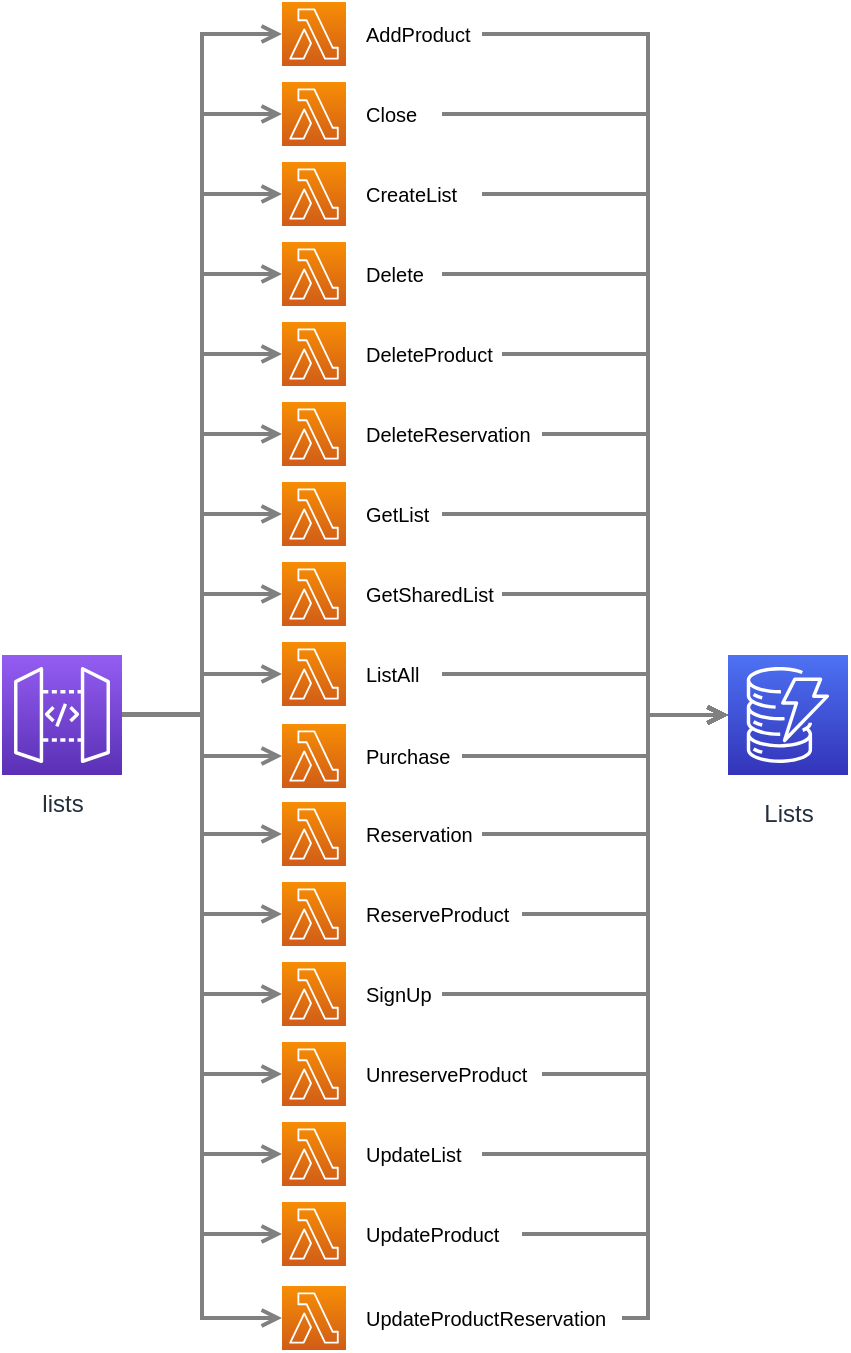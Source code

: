 <mxfile version="13.0.1" type="device"><diagram id="Ht1M8jgEwFfnCIfOTk4-" name="Page-1"><mxGraphModel dx="846" dy="830" grid="1" gridSize="10" guides="1" tooltips="1" connect="1" arrows="1" fold="1" page="1" pageScale="1" pageWidth="1169" pageHeight="827" math="0" shadow="0"><root><mxCell id="0"/><mxCell id="1" parent="0"/><mxCell id="UEzPUAAOIrF-is8g5C7q-119" value="Lists" style="outlineConnect=0;fontColor=#232F3E;gradientColor=#4D72F3;gradientDirection=north;fillColor=#3334B9;strokeColor=#ffffff;dashed=0;verticalLabelPosition=bottom;verticalAlign=top;align=center;html=1;fontSize=12;fontStyle=0;aspect=fixed;shape=mxgraph.aws4.resourceIcon;resIcon=mxgraph.aws4.dynamodb;labelBackgroundColor=#ffffff;spacingTop=5;" parent="1" vertex="1"><mxGeometry x="480.0" y="346.5" width="60" height="60" as="geometry"/></mxCell><mxCell id="46STTc2HqNuebg1G17wp-19" value="" style="outlineConnect=0;fontColor=#232F3E;gradientColor=#F78E04;gradientDirection=north;fillColor=#D05C17;strokeColor=#ffffff;dashed=0;verticalLabelPosition=bottom;verticalAlign=top;align=center;html=1;fontSize=12;fontStyle=0;aspect=fixed;shape=mxgraph.aws4.resourceIcon;resIcon=mxgraph.aws4.lambda;" vertex="1" parent="1"><mxGeometry x="257" y="20" width="32" height="32" as="geometry"/></mxCell><mxCell id="46STTc2HqNuebg1G17wp-20" value="lists" style="outlineConnect=0;fontColor=#232F3E;gradientColor=#945DF2;gradientDirection=north;fillColor=#5A30B5;strokeColor=#ffffff;dashed=0;verticalLabelPosition=bottom;verticalAlign=top;align=center;html=1;fontSize=12;fontStyle=0;aspect=fixed;shape=mxgraph.aws4.resourceIcon;resIcon=mxgraph.aws4.api_gateway;labelBackgroundColor=#ffffff;" vertex="1" parent="1"><mxGeometry x="117" y="346.5" width="60" height="60" as="geometry"/></mxCell><mxCell id="46STTc2HqNuebg1G17wp-21" style="edgeStyle=orthogonalEdgeStyle;rounded=0;orthogonalLoop=1;jettySize=auto;html=1;startArrow=open;startFill=0;endArrow=none;endFill=0;strokeWidth=2;strokeColor=#808080;" edge="1" parent="1" source="46STTc2HqNuebg1G17wp-54" target="46STTc2HqNuebg1G17wp-20"><mxGeometry relative="1" as="geometry"><mxPoint x="309" y="139" as="sourcePoint"/><mxPoint x="177" y="129.0" as="targetPoint"/></mxGeometry></mxCell><mxCell id="46STTc2HqNuebg1G17wp-23" value="&lt;font style=&quot;font-size: 10px&quot;&gt;AddProduct&lt;/font&gt;" style="text;html=1;strokeColor=none;fillColor=none;align=left;verticalAlign=middle;whiteSpace=wrap;rounded=0;" vertex="1" parent="1"><mxGeometry x="297" y="26.5" width="60" height="19" as="geometry"/></mxCell><mxCell id="46STTc2HqNuebg1G17wp-24" value="" style="outlineConnect=0;fontColor=#232F3E;gradientColor=#F78E04;gradientDirection=north;fillColor=#D05C17;strokeColor=#ffffff;dashed=0;verticalLabelPosition=bottom;verticalAlign=top;align=center;html=1;fontSize=12;fontStyle=0;aspect=fixed;shape=mxgraph.aws4.resourceIcon;resIcon=mxgraph.aws4.lambda;" vertex="1" parent="1"><mxGeometry x="257" y="60" width="32" height="32" as="geometry"/></mxCell><mxCell id="46STTc2HqNuebg1G17wp-25" value="&lt;font style=&quot;font-size: 10px&quot;&gt;Close&lt;/font&gt;" style="text;html=1;strokeColor=none;fillColor=none;align=left;verticalAlign=middle;whiteSpace=wrap;rounded=0;" vertex="1" parent="1"><mxGeometry x="297" y="66.5" width="40" height="19" as="geometry"/></mxCell><mxCell id="46STTc2HqNuebg1G17wp-26" value="" style="outlineConnect=0;fontColor=#232F3E;gradientColor=#F78E04;gradientDirection=north;fillColor=#D05C17;strokeColor=#ffffff;dashed=0;verticalLabelPosition=bottom;verticalAlign=top;align=center;html=1;fontSize=12;fontStyle=0;aspect=fixed;shape=mxgraph.aws4.resourceIcon;resIcon=mxgraph.aws4.lambda;" vertex="1" parent="1"><mxGeometry x="257" y="100" width="32" height="32" as="geometry"/></mxCell><mxCell id="46STTc2HqNuebg1G17wp-27" value="&lt;font style=&quot;font-size: 10px&quot;&gt;CreateList&lt;/font&gt;" style="text;html=1;strokeColor=none;fillColor=none;align=left;verticalAlign=middle;whiteSpace=wrap;rounded=0;" vertex="1" parent="1"><mxGeometry x="297" y="106.5" width="60" height="19" as="geometry"/></mxCell><mxCell id="46STTc2HqNuebg1G17wp-28" value="" style="outlineConnect=0;fontColor=#232F3E;gradientColor=#F78E04;gradientDirection=north;fillColor=#D05C17;strokeColor=#ffffff;dashed=0;verticalLabelPosition=bottom;verticalAlign=top;align=center;html=1;fontSize=12;fontStyle=0;aspect=fixed;shape=mxgraph.aws4.resourceIcon;resIcon=mxgraph.aws4.lambda;" vertex="1" parent="1"><mxGeometry x="257" y="140" width="32" height="32" as="geometry"/></mxCell><mxCell id="46STTc2HqNuebg1G17wp-29" value="&lt;font style=&quot;font-size: 10px&quot;&gt;Delete&lt;/font&gt;" style="text;html=1;strokeColor=none;fillColor=none;align=left;verticalAlign=middle;whiteSpace=wrap;rounded=0;" vertex="1" parent="1"><mxGeometry x="297" y="146.5" width="40" height="19" as="geometry"/></mxCell><mxCell id="46STTc2HqNuebg1G17wp-30" value="" style="outlineConnect=0;fontColor=#232F3E;gradientColor=#F78E04;gradientDirection=north;fillColor=#D05C17;strokeColor=#ffffff;dashed=0;verticalLabelPosition=bottom;verticalAlign=top;align=center;html=1;fontSize=12;fontStyle=0;aspect=fixed;shape=mxgraph.aws4.resourceIcon;resIcon=mxgraph.aws4.lambda;" vertex="1" parent="1"><mxGeometry x="257" y="180" width="32" height="32" as="geometry"/></mxCell><mxCell id="46STTc2HqNuebg1G17wp-31" value="&lt;font style=&quot;font-size: 10px&quot;&gt;DeleteProduct&lt;/font&gt;" style="text;html=1;strokeColor=none;fillColor=none;align=left;verticalAlign=middle;whiteSpace=wrap;rounded=0;" vertex="1" parent="1"><mxGeometry x="297" y="186.5" width="70" height="19" as="geometry"/></mxCell><mxCell id="46STTc2HqNuebg1G17wp-33" style="edgeStyle=orthogonalEdgeStyle;rounded=0;orthogonalLoop=1;jettySize=auto;html=1;startArrow=open;startFill=0;endArrow=none;endFill=0;strokeWidth=2;strokeColor=#808080;" edge="1" parent="1" source="46STTc2HqNuebg1G17wp-26" target="46STTc2HqNuebg1G17wp-20"><mxGeometry relative="1" as="geometry"><mxPoint x="257" y="187" as="sourcePoint"/><mxPoint x="177" y="129.0" as="targetPoint"/><Array as="points"><mxPoint x="217" y="116"/><mxPoint x="217" y="376"/></Array></mxGeometry></mxCell><mxCell id="46STTc2HqNuebg1G17wp-34" style="edgeStyle=orthogonalEdgeStyle;rounded=0;orthogonalLoop=1;jettySize=auto;html=1;startArrow=open;startFill=0;endArrow=none;endFill=0;strokeWidth=2;strokeColor=#808080;" edge="1" parent="1" source="46STTc2HqNuebg1G17wp-24" target="46STTc2HqNuebg1G17wp-20"><mxGeometry relative="1" as="geometry"><mxPoint x="267" y="187" as="sourcePoint"/><mxPoint x="177" y="129.0" as="targetPoint"/><Array as="points"><mxPoint x="217" y="76"/><mxPoint x="217" y="376"/></Array></mxGeometry></mxCell><mxCell id="46STTc2HqNuebg1G17wp-35" style="edgeStyle=orthogonalEdgeStyle;rounded=0;orthogonalLoop=1;jettySize=auto;html=1;startArrow=open;startFill=0;endArrow=none;endFill=0;strokeWidth=2;strokeColor=#808080;" edge="1" parent="1" source="46STTc2HqNuebg1G17wp-19" target="46STTc2HqNuebg1G17wp-20"><mxGeometry relative="1" as="geometry"><mxPoint x="267" y="99" as="sourcePoint"/><mxPoint x="187" y="152" as="targetPoint"/><Array as="points"><mxPoint x="217" y="36"/><mxPoint x="217" y="376"/></Array></mxGeometry></mxCell><mxCell id="46STTc2HqNuebg1G17wp-38" style="edgeStyle=orthogonalEdgeStyle;rounded=0;orthogonalLoop=1;jettySize=auto;html=1;startArrow=open;startFill=0;endArrow=none;endFill=0;strokeWidth=2;strokeColor=#808080;entryX=1;entryY=0.5;entryDx=0;entryDy=0;" edge="1" parent="1" source="UEzPUAAOIrF-is8g5C7q-119" target="46STTc2HqNuebg1G17wp-27"><mxGeometry relative="1" as="geometry"><mxPoint x="450" y="141.66" as="sourcePoint"/><mxPoint x="370" y="141.66" as="targetPoint"/><Array as="points"><mxPoint x="440" y="376"/><mxPoint x="440" y="116"/></Array></mxGeometry></mxCell><mxCell id="46STTc2HqNuebg1G17wp-39" style="edgeStyle=orthogonalEdgeStyle;rounded=0;orthogonalLoop=1;jettySize=auto;html=1;startArrow=open;startFill=0;endArrow=none;endFill=0;strokeWidth=2;strokeColor=#808080;entryX=1;entryY=0.5;entryDx=0;entryDy=0;" edge="1" parent="1" source="UEzPUAAOIrF-is8g5C7q-119" target="46STTc2HqNuebg1G17wp-23"><mxGeometry relative="1" as="geometry"><mxPoint x="480.0" y="142" as="sourcePoint"/><mxPoint x="398" y="36" as="targetPoint"/><Array as="points"><mxPoint x="440" y="376"/><mxPoint x="440" y="36"/></Array></mxGeometry></mxCell><mxCell id="46STTc2HqNuebg1G17wp-40" style="edgeStyle=orthogonalEdgeStyle;rounded=0;orthogonalLoop=1;jettySize=auto;html=1;startArrow=open;startFill=0;endArrow=none;endFill=0;strokeWidth=2;strokeColor=#808080;entryX=1;entryY=0.5;entryDx=0;entryDy=0;" edge="1" parent="1" source="UEzPUAAOIrF-is8g5C7q-119" target="46STTc2HqNuebg1G17wp-25"><mxGeometry relative="1" as="geometry"><mxPoint x="490.0" y="152" as="sourcePoint"/><mxPoint x="408" y="46" as="targetPoint"/><Array as="points"><mxPoint x="440" y="376"/><mxPoint x="440" y="76"/></Array></mxGeometry></mxCell><mxCell id="46STTc2HqNuebg1G17wp-42" style="edgeStyle=orthogonalEdgeStyle;rounded=0;orthogonalLoop=1;jettySize=auto;html=1;startArrow=open;startFill=0;endArrow=none;endFill=0;strokeWidth=2;strokeColor=#808080;entryX=1;entryY=0.5;entryDx=0;entryDy=0;" edge="1" parent="1" source="UEzPUAAOIrF-is8g5C7q-119" target="46STTc2HqNuebg1G17wp-29"><mxGeometry relative="1" as="geometry"><mxPoint x="490.0" y="152" as="sourcePoint"/><mxPoint x="390" y="99" as="targetPoint"/><Array as="points"><mxPoint x="440" y="376"/><mxPoint x="440" y="156"/></Array></mxGeometry></mxCell><mxCell id="46STTc2HqNuebg1G17wp-43" style="edgeStyle=orthogonalEdgeStyle;rounded=0;orthogonalLoop=1;jettySize=auto;html=1;startArrow=open;startFill=0;endArrow=none;endFill=0;strokeWidth=2;strokeColor=#808080;entryX=1;entryY=0.5;entryDx=0;entryDy=0;" edge="1" parent="1" source="UEzPUAAOIrF-is8g5C7q-119" target="46STTc2HqNuebg1G17wp-31"><mxGeometry relative="1" as="geometry"><mxPoint x="490.0" y="152" as="sourcePoint"/><mxPoint x="420" y="200" as="targetPoint"/><Array as="points"><mxPoint x="440" y="376"/><mxPoint x="440" y="196"/></Array></mxGeometry></mxCell><mxCell id="46STTc2HqNuebg1G17wp-48" value="" style="outlineConnect=0;fontColor=#232F3E;gradientColor=#F78E04;gradientDirection=north;fillColor=#D05C17;strokeColor=#ffffff;dashed=0;verticalLabelPosition=bottom;verticalAlign=top;align=center;html=1;fontSize=12;fontStyle=0;aspect=fixed;shape=mxgraph.aws4.resourceIcon;resIcon=mxgraph.aws4.lambda;" vertex="1" parent="1"><mxGeometry x="257" y="220" width="32" height="32" as="geometry"/></mxCell><mxCell id="46STTc2HqNuebg1G17wp-49" value="&lt;font style=&quot;font-size: 10px&quot;&gt;DeleteReservation&lt;/font&gt;" style="text;html=1;strokeColor=none;fillColor=none;align=left;verticalAlign=middle;whiteSpace=wrap;rounded=0;" vertex="1" parent="1"><mxGeometry x="297" y="226.5" width="90" height="19" as="geometry"/></mxCell><mxCell id="46STTc2HqNuebg1G17wp-50" value="" style="outlineConnect=0;fontColor=#232F3E;gradientColor=#F78E04;gradientDirection=north;fillColor=#D05C17;strokeColor=#ffffff;dashed=0;verticalLabelPosition=bottom;verticalAlign=top;align=center;html=1;fontSize=12;fontStyle=0;aspect=fixed;shape=mxgraph.aws4.resourceIcon;resIcon=mxgraph.aws4.lambda;" vertex="1" parent="1"><mxGeometry x="257" y="260" width="32" height="32" as="geometry"/></mxCell><mxCell id="46STTc2HqNuebg1G17wp-51" value="&lt;font style=&quot;font-size: 10px&quot;&gt;GetList&lt;/font&gt;" style="text;html=1;strokeColor=none;fillColor=none;align=left;verticalAlign=middle;whiteSpace=wrap;rounded=0;" vertex="1" parent="1"><mxGeometry x="297" y="266.5" width="40" height="19" as="geometry"/></mxCell><mxCell id="46STTc2HqNuebg1G17wp-52" value="" style="outlineConnect=0;fontColor=#232F3E;gradientColor=#F78E04;gradientDirection=north;fillColor=#D05C17;strokeColor=#ffffff;dashed=0;verticalLabelPosition=bottom;verticalAlign=top;align=center;html=1;fontSize=12;fontStyle=0;aspect=fixed;shape=mxgraph.aws4.resourceIcon;resIcon=mxgraph.aws4.lambda;" vertex="1" parent="1"><mxGeometry x="257" y="300" width="32" height="32" as="geometry"/></mxCell><mxCell id="46STTc2HqNuebg1G17wp-53" value="&lt;font style=&quot;font-size: 10px&quot;&gt;GetSharedList&lt;/font&gt;" style="text;html=1;strokeColor=none;fillColor=none;align=left;verticalAlign=middle;whiteSpace=wrap;rounded=0;" vertex="1" parent="1"><mxGeometry x="297" y="306.5" width="70" height="19" as="geometry"/></mxCell><mxCell id="46STTc2HqNuebg1G17wp-54" value="" style="outlineConnect=0;fontColor=#232F3E;gradientColor=#F78E04;gradientDirection=north;fillColor=#D05C17;strokeColor=#ffffff;dashed=0;verticalLabelPosition=bottom;verticalAlign=top;align=center;html=1;fontSize=12;fontStyle=0;aspect=fixed;shape=mxgraph.aws4.resourceIcon;resIcon=mxgraph.aws4.lambda;" vertex="1" parent="1"><mxGeometry x="257" y="340" width="32" height="32" as="geometry"/></mxCell><mxCell id="46STTc2HqNuebg1G17wp-55" value="" style="outlineConnect=0;fontColor=#232F3E;gradientColor=#F78E04;gradientDirection=north;fillColor=#D05C17;strokeColor=#ffffff;dashed=0;verticalLabelPosition=bottom;verticalAlign=top;align=center;html=1;fontSize=12;fontStyle=0;aspect=fixed;shape=mxgraph.aws4.resourceIcon;resIcon=mxgraph.aws4.lambda;" vertex="1" parent="1"><mxGeometry x="257" y="381" width="32" height="32" as="geometry"/></mxCell><mxCell id="46STTc2HqNuebg1G17wp-56" value="&lt;font style=&quot;font-size: 10px&quot;&gt;Purchase&lt;/font&gt;" style="text;html=1;strokeColor=none;fillColor=none;align=left;verticalAlign=middle;whiteSpace=wrap;rounded=0;" vertex="1" parent="1"><mxGeometry x="297" y="387.5" width="50" height="19" as="geometry"/></mxCell><mxCell id="46STTc2HqNuebg1G17wp-58" value="&lt;font style=&quot;font-size: 10px&quot;&gt;ListAll&lt;/font&gt;" style="text;html=1;strokeColor=none;fillColor=none;align=left;verticalAlign=middle;whiteSpace=wrap;rounded=0;" vertex="1" parent="1"><mxGeometry x="297" y="346.5" width="40" height="19" as="geometry"/></mxCell><mxCell id="46STTc2HqNuebg1G17wp-59" value="" style="outlineConnect=0;fontColor=#232F3E;gradientColor=#F78E04;gradientDirection=north;fillColor=#D05C17;strokeColor=#ffffff;dashed=0;verticalLabelPosition=bottom;verticalAlign=top;align=center;html=1;fontSize=12;fontStyle=0;aspect=fixed;shape=mxgraph.aws4.resourceIcon;resIcon=mxgraph.aws4.lambda;" vertex="1" parent="1"><mxGeometry x="257" y="420" width="32" height="32" as="geometry"/></mxCell><mxCell id="46STTc2HqNuebg1G17wp-60" value="&lt;font style=&quot;font-size: 10px&quot;&gt;Reservation&lt;/font&gt;" style="text;html=1;strokeColor=none;fillColor=none;align=left;verticalAlign=middle;whiteSpace=wrap;rounded=0;" vertex="1" parent="1"><mxGeometry x="297" y="426.5" width="60" height="19" as="geometry"/></mxCell><mxCell id="46STTc2HqNuebg1G17wp-61" value="" style="outlineConnect=0;fontColor=#232F3E;gradientColor=#F78E04;gradientDirection=north;fillColor=#D05C17;strokeColor=#ffffff;dashed=0;verticalLabelPosition=bottom;verticalAlign=top;align=center;html=1;fontSize=12;fontStyle=0;aspect=fixed;shape=mxgraph.aws4.resourceIcon;resIcon=mxgraph.aws4.lambda;" vertex="1" parent="1"><mxGeometry x="257" y="460" width="32" height="32" as="geometry"/></mxCell><mxCell id="46STTc2HqNuebg1G17wp-62" value="&lt;font style=&quot;font-size: 10px&quot;&gt;ReserveProduct&lt;/font&gt;" style="text;html=1;strokeColor=none;fillColor=none;align=left;verticalAlign=middle;whiteSpace=wrap;rounded=0;" vertex="1" parent="1"><mxGeometry x="297" y="466.5" width="80" height="19" as="geometry"/></mxCell><mxCell id="46STTc2HqNuebg1G17wp-63" value="" style="outlineConnect=0;fontColor=#232F3E;gradientColor=#F78E04;gradientDirection=north;fillColor=#D05C17;strokeColor=#ffffff;dashed=0;verticalLabelPosition=bottom;verticalAlign=top;align=center;html=1;fontSize=12;fontStyle=0;aspect=fixed;shape=mxgraph.aws4.resourceIcon;resIcon=mxgraph.aws4.lambda;" vertex="1" parent="1"><mxGeometry x="257" y="500" width="32" height="32" as="geometry"/></mxCell><mxCell id="46STTc2HqNuebg1G17wp-64" value="&lt;font style=&quot;font-size: 10px&quot;&gt;SignUp&lt;/font&gt;" style="text;html=1;strokeColor=none;fillColor=none;align=left;verticalAlign=middle;whiteSpace=wrap;rounded=0;" vertex="1" parent="1"><mxGeometry x="297" y="506.5" width="40" height="19" as="geometry"/></mxCell><mxCell id="46STTc2HqNuebg1G17wp-65" value="" style="outlineConnect=0;fontColor=#232F3E;gradientColor=#F78E04;gradientDirection=north;fillColor=#D05C17;strokeColor=#ffffff;dashed=0;verticalLabelPosition=bottom;verticalAlign=top;align=center;html=1;fontSize=12;fontStyle=0;aspect=fixed;shape=mxgraph.aws4.resourceIcon;resIcon=mxgraph.aws4.lambda;" vertex="1" parent="1"><mxGeometry x="257" y="540" width="32" height="32" as="geometry"/></mxCell><mxCell id="46STTc2HqNuebg1G17wp-66" value="&lt;font style=&quot;font-size: 10px&quot;&gt;UnreserveProduct&lt;/font&gt;" style="text;html=1;strokeColor=none;fillColor=none;align=left;verticalAlign=middle;whiteSpace=wrap;rounded=0;" vertex="1" parent="1"><mxGeometry x="297" y="546.5" width="90" height="19" as="geometry"/></mxCell><mxCell id="46STTc2HqNuebg1G17wp-67" value="" style="outlineConnect=0;fontColor=#232F3E;gradientColor=#F78E04;gradientDirection=north;fillColor=#D05C17;strokeColor=#ffffff;dashed=0;verticalLabelPosition=bottom;verticalAlign=top;align=center;html=1;fontSize=12;fontStyle=0;aspect=fixed;shape=mxgraph.aws4.resourceIcon;resIcon=mxgraph.aws4.lambda;" vertex="1" parent="1"><mxGeometry x="257" y="580" width="32" height="32" as="geometry"/></mxCell><mxCell id="46STTc2HqNuebg1G17wp-68" value="&lt;font style=&quot;font-size: 10px&quot;&gt;UpdateList&lt;/font&gt;" style="text;html=1;strokeColor=none;fillColor=none;align=left;verticalAlign=middle;whiteSpace=wrap;rounded=0;" vertex="1" parent="1"><mxGeometry x="297" y="586.5" width="60" height="19" as="geometry"/></mxCell><mxCell id="46STTc2HqNuebg1G17wp-69" value="" style="outlineConnect=0;fontColor=#232F3E;gradientColor=#F78E04;gradientDirection=north;fillColor=#D05C17;strokeColor=#ffffff;dashed=0;verticalLabelPosition=bottom;verticalAlign=top;align=center;html=1;fontSize=12;fontStyle=0;aspect=fixed;shape=mxgraph.aws4.resourceIcon;resIcon=mxgraph.aws4.lambda;" vertex="1" parent="1"><mxGeometry x="257" y="620" width="32" height="32" as="geometry"/></mxCell><mxCell id="46STTc2HqNuebg1G17wp-70" value="" style="outlineConnect=0;fontColor=#232F3E;gradientColor=#F78E04;gradientDirection=north;fillColor=#D05C17;strokeColor=#ffffff;dashed=0;verticalLabelPosition=bottom;verticalAlign=top;align=center;html=1;fontSize=12;fontStyle=0;aspect=fixed;shape=mxgraph.aws4.resourceIcon;resIcon=mxgraph.aws4.lambda;" vertex="1" parent="1"><mxGeometry x="257" y="662" width="32" height="32" as="geometry"/></mxCell><mxCell id="46STTc2HqNuebg1G17wp-71" value="&lt;font style=&quot;font-size: 10px&quot;&gt;UpdateProductReservation&lt;/font&gt;" style="text;html=1;strokeColor=none;fillColor=none;align=left;verticalAlign=middle;whiteSpace=wrap;rounded=0;" vertex="1" parent="1"><mxGeometry x="297" y="668.5" width="130" height="19" as="geometry"/></mxCell><mxCell id="46STTc2HqNuebg1G17wp-72" value="&lt;font style=&quot;font-size: 10px&quot;&gt;UpdateProduct&lt;/font&gt;" style="text;html=1;strokeColor=none;fillColor=none;align=left;verticalAlign=middle;whiteSpace=wrap;rounded=0;" vertex="1" parent="1"><mxGeometry x="297" y="626.5" width="80" height="19" as="geometry"/></mxCell><mxCell id="46STTc2HqNuebg1G17wp-75" style="edgeStyle=orthogonalEdgeStyle;rounded=0;orthogonalLoop=1;jettySize=auto;html=1;startArrow=open;startFill=0;endArrow=none;endFill=0;strokeWidth=2;strokeColor=#808080;" edge="1" parent="1" source="46STTc2HqNuebg1G17wp-52" target="46STTc2HqNuebg1G17wp-20"><mxGeometry relative="1" as="geometry"><mxPoint x="267" y="366" as="sourcePoint"/><mxPoint x="187" y="386.483" as="targetPoint"/><Array as="points"><mxPoint x="217" y="316"/><mxPoint x="217" y="376"/></Array></mxGeometry></mxCell><mxCell id="46STTc2HqNuebg1G17wp-76" style="edgeStyle=orthogonalEdgeStyle;rounded=0;orthogonalLoop=1;jettySize=auto;html=1;startArrow=open;startFill=0;endArrow=none;endFill=0;strokeWidth=2;strokeColor=#808080;" edge="1" parent="1" source="46STTc2HqNuebg1G17wp-50" target="46STTc2HqNuebg1G17wp-20"><mxGeometry relative="1" as="geometry"><mxPoint x="267" y="326" as="sourcePoint"/><mxPoint x="187" y="386" as="targetPoint"/><Array as="points"><mxPoint x="217" y="276"/><mxPoint x="217" y="376"/></Array></mxGeometry></mxCell><mxCell id="46STTc2HqNuebg1G17wp-77" style="edgeStyle=orthogonalEdgeStyle;rounded=0;orthogonalLoop=1;jettySize=auto;html=1;startArrow=open;startFill=0;endArrow=none;endFill=0;strokeWidth=2;strokeColor=#808080;" edge="1" parent="1" source="46STTc2HqNuebg1G17wp-48" target="46STTc2HqNuebg1G17wp-20"><mxGeometry relative="1" as="geometry"><mxPoint x="267" y="286" as="sourcePoint"/><mxPoint x="187" y="386" as="targetPoint"/><Array as="points"><mxPoint x="217" y="236"/><mxPoint x="217" y="376"/></Array></mxGeometry></mxCell><mxCell id="46STTc2HqNuebg1G17wp-78" style="edgeStyle=orthogonalEdgeStyle;rounded=0;orthogonalLoop=1;jettySize=auto;html=1;startArrow=open;startFill=0;endArrow=none;endFill=0;strokeWidth=2;strokeColor=#808080;" edge="1" parent="1" source="46STTc2HqNuebg1G17wp-30" target="46STTc2HqNuebg1G17wp-20"><mxGeometry relative="1" as="geometry"><mxPoint x="267" y="246" as="sourcePoint"/><mxPoint x="187" y="386" as="targetPoint"/><Array as="points"><mxPoint x="217" y="196"/><mxPoint x="217" y="376"/></Array></mxGeometry></mxCell><mxCell id="46STTc2HqNuebg1G17wp-79" style="edgeStyle=orthogonalEdgeStyle;rounded=0;orthogonalLoop=1;jettySize=auto;html=1;startArrow=open;startFill=0;endArrow=none;endFill=0;strokeWidth=2;strokeColor=#808080;" edge="1" parent="1" source="46STTc2HqNuebg1G17wp-28" target="46STTc2HqNuebg1G17wp-20"><mxGeometry relative="1" as="geometry"><mxPoint x="267" y="206" as="sourcePoint"/><mxPoint x="187" y="386" as="targetPoint"/><Array as="points"><mxPoint x="217" y="156"/><mxPoint x="217" y="376"/></Array></mxGeometry></mxCell><mxCell id="46STTc2HqNuebg1G17wp-80" style="edgeStyle=orthogonalEdgeStyle;rounded=0;orthogonalLoop=1;jettySize=auto;html=1;startArrow=open;startFill=0;endArrow=none;endFill=0;strokeWidth=2;strokeColor=#808080;" edge="1" parent="1" source="46STTc2HqNuebg1G17wp-55" target="46STTc2HqNuebg1G17wp-20"><mxGeometry relative="1" as="geometry"><mxPoint x="267" y="366" as="sourcePoint"/><mxPoint x="187" y="386.483" as="targetPoint"/></mxGeometry></mxCell><mxCell id="46STTc2HqNuebg1G17wp-81" style="edgeStyle=orthogonalEdgeStyle;rounded=0;orthogonalLoop=1;jettySize=auto;html=1;startArrow=open;startFill=0;endArrow=none;endFill=0;strokeWidth=2;strokeColor=#808080;" edge="1" parent="1" source="46STTc2HqNuebg1G17wp-59" target="46STTc2HqNuebg1G17wp-20"><mxGeometry relative="1" as="geometry"><mxPoint x="267" y="407.034" as="sourcePoint"/><mxPoint x="187" y="386.483" as="targetPoint"/><Array as="points"><mxPoint x="217" y="436"/><mxPoint x="217" y="376"/></Array></mxGeometry></mxCell><mxCell id="46STTc2HqNuebg1G17wp-82" style="edgeStyle=orthogonalEdgeStyle;rounded=0;orthogonalLoop=1;jettySize=auto;html=1;startArrow=open;startFill=0;endArrow=none;endFill=0;strokeWidth=2;strokeColor=#808080;" edge="1" parent="1" source="46STTc2HqNuebg1G17wp-61" target="46STTc2HqNuebg1G17wp-20"><mxGeometry relative="1" as="geometry"><mxPoint x="267" y="446" as="sourcePoint"/><mxPoint x="187" y="386" as="targetPoint"/><Array as="points"><mxPoint x="217" y="476"/><mxPoint x="217" y="376"/></Array></mxGeometry></mxCell><mxCell id="46STTc2HqNuebg1G17wp-83" style="edgeStyle=orthogonalEdgeStyle;rounded=0;orthogonalLoop=1;jettySize=auto;html=1;startArrow=open;startFill=0;endArrow=none;endFill=0;strokeWidth=2;strokeColor=#808080;" edge="1" parent="1" source="46STTc2HqNuebg1G17wp-63" target="46STTc2HqNuebg1G17wp-20"><mxGeometry relative="1" as="geometry"><mxPoint x="267" y="486" as="sourcePoint"/><mxPoint x="187" y="386" as="targetPoint"/><Array as="points"><mxPoint x="217" y="516"/><mxPoint x="217" y="376"/></Array></mxGeometry></mxCell><mxCell id="46STTc2HqNuebg1G17wp-84" style="edgeStyle=orthogonalEdgeStyle;rounded=0;orthogonalLoop=1;jettySize=auto;html=1;startArrow=open;startFill=0;endArrow=none;endFill=0;strokeWidth=2;strokeColor=#808080;" edge="1" parent="1" source="46STTc2HqNuebg1G17wp-65" target="46STTc2HqNuebg1G17wp-20"><mxGeometry relative="1" as="geometry"><mxPoint x="267" y="526" as="sourcePoint"/><mxPoint x="187" y="386" as="targetPoint"/><Array as="points"><mxPoint x="217" y="556"/><mxPoint x="217" y="376"/></Array></mxGeometry></mxCell><mxCell id="46STTc2HqNuebg1G17wp-85" style="edgeStyle=orthogonalEdgeStyle;rounded=0;orthogonalLoop=1;jettySize=auto;html=1;startArrow=open;startFill=0;endArrow=none;endFill=0;strokeWidth=2;strokeColor=#808080;" edge="1" parent="1" source="46STTc2HqNuebg1G17wp-67" target="46STTc2HqNuebg1G17wp-20"><mxGeometry relative="1" as="geometry"><mxPoint x="267" y="566" as="sourcePoint"/><mxPoint x="187" y="386" as="targetPoint"/><Array as="points"><mxPoint x="217" y="596"/><mxPoint x="217" y="376"/></Array></mxGeometry></mxCell><mxCell id="46STTc2HqNuebg1G17wp-86" style="edgeStyle=orthogonalEdgeStyle;rounded=0;orthogonalLoop=1;jettySize=auto;html=1;startArrow=open;startFill=0;endArrow=none;endFill=0;strokeWidth=2;strokeColor=#808080;" edge="1" parent="1" source="46STTc2HqNuebg1G17wp-69" target="46STTc2HqNuebg1G17wp-20"><mxGeometry relative="1" as="geometry"><mxPoint x="267" y="606" as="sourcePoint"/><mxPoint x="187" y="386" as="targetPoint"/><Array as="points"><mxPoint x="217" y="636"/><mxPoint x="217" y="376"/></Array></mxGeometry></mxCell><mxCell id="46STTc2HqNuebg1G17wp-87" style="edgeStyle=orthogonalEdgeStyle;rounded=0;orthogonalLoop=1;jettySize=auto;html=1;startArrow=open;startFill=0;endArrow=none;endFill=0;strokeWidth=2;strokeColor=#808080;" edge="1" parent="1" source="46STTc2HqNuebg1G17wp-70" target="46STTc2HqNuebg1G17wp-20"><mxGeometry relative="1" as="geometry"><mxPoint x="267" y="646" as="sourcePoint"/><mxPoint x="187" y="386" as="targetPoint"/><Array as="points"><mxPoint x="217" y="678"/><mxPoint x="217" y="376"/></Array></mxGeometry></mxCell><mxCell id="46STTc2HqNuebg1G17wp-88" style="edgeStyle=orthogonalEdgeStyle;rounded=0;orthogonalLoop=1;jettySize=auto;html=1;startArrow=open;startFill=0;endArrow=none;endFill=0;strokeWidth=2;strokeColor=#808080;entryX=1;entryY=0.5;entryDx=0;entryDy=0;" edge="1" parent="1" source="UEzPUAAOIrF-is8g5C7q-119" target="46STTc2HqNuebg1G17wp-49"><mxGeometry relative="1" as="geometry"><mxPoint x="490.0" y="386.483" as="sourcePoint"/><mxPoint x="400" y="206" as="targetPoint"/><Array as="points"><mxPoint x="440" y="376"/><mxPoint x="440" y="236"/></Array></mxGeometry></mxCell><mxCell id="46STTc2HqNuebg1G17wp-89" style="edgeStyle=orthogonalEdgeStyle;rounded=0;orthogonalLoop=1;jettySize=auto;html=1;startArrow=open;startFill=0;endArrow=none;endFill=0;strokeWidth=2;strokeColor=#808080;entryX=1;entryY=0.5;entryDx=0;entryDy=0;" edge="1" parent="1" source="UEzPUAAOIrF-is8g5C7q-119" target="46STTc2HqNuebg1G17wp-51"><mxGeometry relative="1" as="geometry"><mxPoint x="490.0" y="386.483" as="sourcePoint"/><mxPoint x="420" y="246" as="targetPoint"/><Array as="points"><mxPoint x="440" y="376"/><mxPoint x="440" y="276"/></Array></mxGeometry></mxCell><mxCell id="46STTc2HqNuebg1G17wp-90" style="edgeStyle=orthogonalEdgeStyle;rounded=0;orthogonalLoop=1;jettySize=auto;html=1;startArrow=open;startFill=0;endArrow=none;endFill=0;strokeWidth=2;strokeColor=#808080;entryX=1;entryY=0.5;entryDx=0;entryDy=0;" edge="1" parent="1" source="UEzPUAAOIrF-is8g5C7q-119" target="46STTc2HqNuebg1G17wp-53"><mxGeometry relative="1" as="geometry"><mxPoint x="490.0" y="386.483" as="sourcePoint"/><mxPoint x="370" y="286" as="targetPoint"/><Array as="points"><mxPoint x="440" y="376"/><mxPoint x="440" y="316"/></Array></mxGeometry></mxCell><mxCell id="46STTc2HqNuebg1G17wp-91" style="edgeStyle=orthogonalEdgeStyle;rounded=0;orthogonalLoop=1;jettySize=auto;html=1;startArrow=open;startFill=0;endArrow=none;endFill=0;strokeWidth=2;strokeColor=#808080;entryX=1;entryY=0.5;entryDx=0;entryDy=0;" edge="1" parent="1" source="UEzPUAAOIrF-is8g5C7q-119" target="46STTc2HqNuebg1G17wp-58"><mxGeometry relative="1" as="geometry"><mxPoint x="490.0" y="386.483" as="sourcePoint"/><mxPoint x="400" y="326" as="targetPoint"/><Array as="points"><mxPoint x="440" y="376"/><mxPoint x="440" y="356"/></Array></mxGeometry></mxCell><mxCell id="46STTc2HqNuebg1G17wp-92" style="edgeStyle=orthogonalEdgeStyle;rounded=0;orthogonalLoop=1;jettySize=auto;html=1;startArrow=open;startFill=0;endArrow=none;endFill=0;strokeWidth=2;strokeColor=#808080;entryX=1;entryY=0.5;entryDx=0;entryDy=0;" edge="1" parent="1" source="UEzPUAAOIrF-is8g5C7q-119" target="46STTc2HqNuebg1G17wp-56"><mxGeometry relative="1" as="geometry"><mxPoint x="490.0" y="386.483" as="sourcePoint"/><mxPoint x="370" y="366" as="targetPoint"/><Array as="points"><mxPoint x="440" y="376"/><mxPoint x="440" y="397"/></Array></mxGeometry></mxCell><mxCell id="46STTc2HqNuebg1G17wp-93" style="edgeStyle=orthogonalEdgeStyle;rounded=0;orthogonalLoop=1;jettySize=auto;html=1;startArrow=open;startFill=0;endArrow=none;endFill=0;strokeWidth=2;strokeColor=#808080;entryX=1;entryY=0.5;entryDx=0;entryDy=0;" edge="1" parent="1" source="UEzPUAAOIrF-is8g5C7q-119" target="46STTc2HqNuebg1G17wp-60"><mxGeometry relative="1" as="geometry"><mxPoint x="490.0" y="386.483" as="sourcePoint"/><mxPoint x="380" y="407" as="targetPoint"/><Array as="points"><mxPoint x="440" y="376"/><mxPoint x="440" y="436"/></Array></mxGeometry></mxCell><mxCell id="46STTc2HqNuebg1G17wp-94" style="edgeStyle=orthogonalEdgeStyle;rounded=0;orthogonalLoop=1;jettySize=auto;html=1;startArrow=open;startFill=0;endArrow=none;endFill=0;strokeWidth=2;strokeColor=#808080;entryX=1;entryY=0.5;entryDx=0;entryDy=0;" edge="1" parent="1" source="UEzPUAAOIrF-is8g5C7q-119" target="46STTc2HqNuebg1G17wp-62"><mxGeometry relative="1" as="geometry"><mxPoint x="490.0" y="386.483" as="sourcePoint"/><mxPoint x="390" y="446" as="targetPoint"/><Array as="points"><mxPoint x="440" y="376"/><mxPoint x="440" y="476"/></Array></mxGeometry></mxCell><mxCell id="46STTc2HqNuebg1G17wp-95" style="edgeStyle=orthogonalEdgeStyle;rounded=0;orthogonalLoop=1;jettySize=auto;html=1;startArrow=open;startFill=0;endArrow=none;endFill=0;strokeWidth=2;strokeColor=#808080;entryX=1;entryY=0.5;entryDx=0;entryDy=0;" edge="1" parent="1" source="UEzPUAAOIrF-is8g5C7q-119" target="46STTc2HqNuebg1G17wp-64"><mxGeometry relative="1" as="geometry"><mxPoint x="490.0" y="386.483" as="sourcePoint"/><mxPoint x="410" y="486" as="targetPoint"/><Array as="points"><mxPoint x="440" y="376"/><mxPoint x="440" y="516"/></Array></mxGeometry></mxCell><mxCell id="46STTc2HqNuebg1G17wp-96" style="edgeStyle=orthogonalEdgeStyle;rounded=0;orthogonalLoop=1;jettySize=auto;html=1;startArrow=open;startFill=0;endArrow=none;endFill=0;strokeWidth=2;strokeColor=#808080;entryX=1;entryY=0.5;entryDx=0;entryDy=0;" edge="1" parent="1" source="UEzPUAAOIrF-is8g5C7q-119" target="46STTc2HqNuebg1G17wp-66"><mxGeometry relative="1" as="geometry"><mxPoint x="490.0" y="386.483" as="sourcePoint"/><mxPoint x="370" y="526" as="targetPoint"/><Array as="points"><mxPoint x="440" y="376"/><mxPoint x="440" y="556"/></Array></mxGeometry></mxCell><mxCell id="46STTc2HqNuebg1G17wp-97" style="edgeStyle=orthogonalEdgeStyle;rounded=0;orthogonalLoop=1;jettySize=auto;html=1;startArrow=open;startFill=0;endArrow=none;endFill=0;strokeWidth=2;strokeColor=#808080;entryX=1;entryY=0.5;entryDx=0;entryDy=0;" edge="1" parent="1" source="UEzPUAAOIrF-is8g5C7q-119" target="46STTc2HqNuebg1G17wp-68"><mxGeometry relative="1" as="geometry"><mxPoint x="490.0" y="386.483" as="sourcePoint"/><mxPoint x="420" y="566" as="targetPoint"/><Array as="points"><mxPoint x="440" y="376"/><mxPoint x="440" y="596"/></Array></mxGeometry></mxCell><mxCell id="46STTc2HqNuebg1G17wp-98" style="edgeStyle=orthogonalEdgeStyle;rounded=0;orthogonalLoop=1;jettySize=auto;html=1;startArrow=open;startFill=0;endArrow=none;endFill=0;strokeWidth=2;strokeColor=#808080;entryX=1;entryY=0.5;entryDx=0;entryDy=0;" edge="1" parent="1" source="UEzPUAAOIrF-is8g5C7q-119" target="46STTc2HqNuebg1G17wp-72"><mxGeometry relative="1" as="geometry"><mxPoint x="490.0" y="386.483" as="sourcePoint"/><mxPoint x="390" y="606" as="targetPoint"/><Array as="points"><mxPoint x="440" y="376"/><mxPoint x="440" y="636"/></Array></mxGeometry></mxCell><mxCell id="46STTc2HqNuebg1G17wp-99" style="edgeStyle=orthogonalEdgeStyle;rounded=0;orthogonalLoop=1;jettySize=auto;html=1;startArrow=open;startFill=0;endArrow=none;endFill=0;strokeWidth=2;strokeColor=#808080;entryX=1;entryY=0.5;entryDx=0;entryDy=0;" edge="1" parent="1" source="UEzPUAAOIrF-is8g5C7q-119" target="46STTc2HqNuebg1G17wp-71"><mxGeometry relative="1" as="geometry"><mxPoint x="490.0" y="386.483" as="sourcePoint"/><mxPoint x="410" y="646" as="targetPoint"/><Array as="points"><mxPoint x="440" y="376"/><mxPoint x="440" y="678"/></Array></mxGeometry></mxCell></root></mxGraphModel></diagram></mxfile>